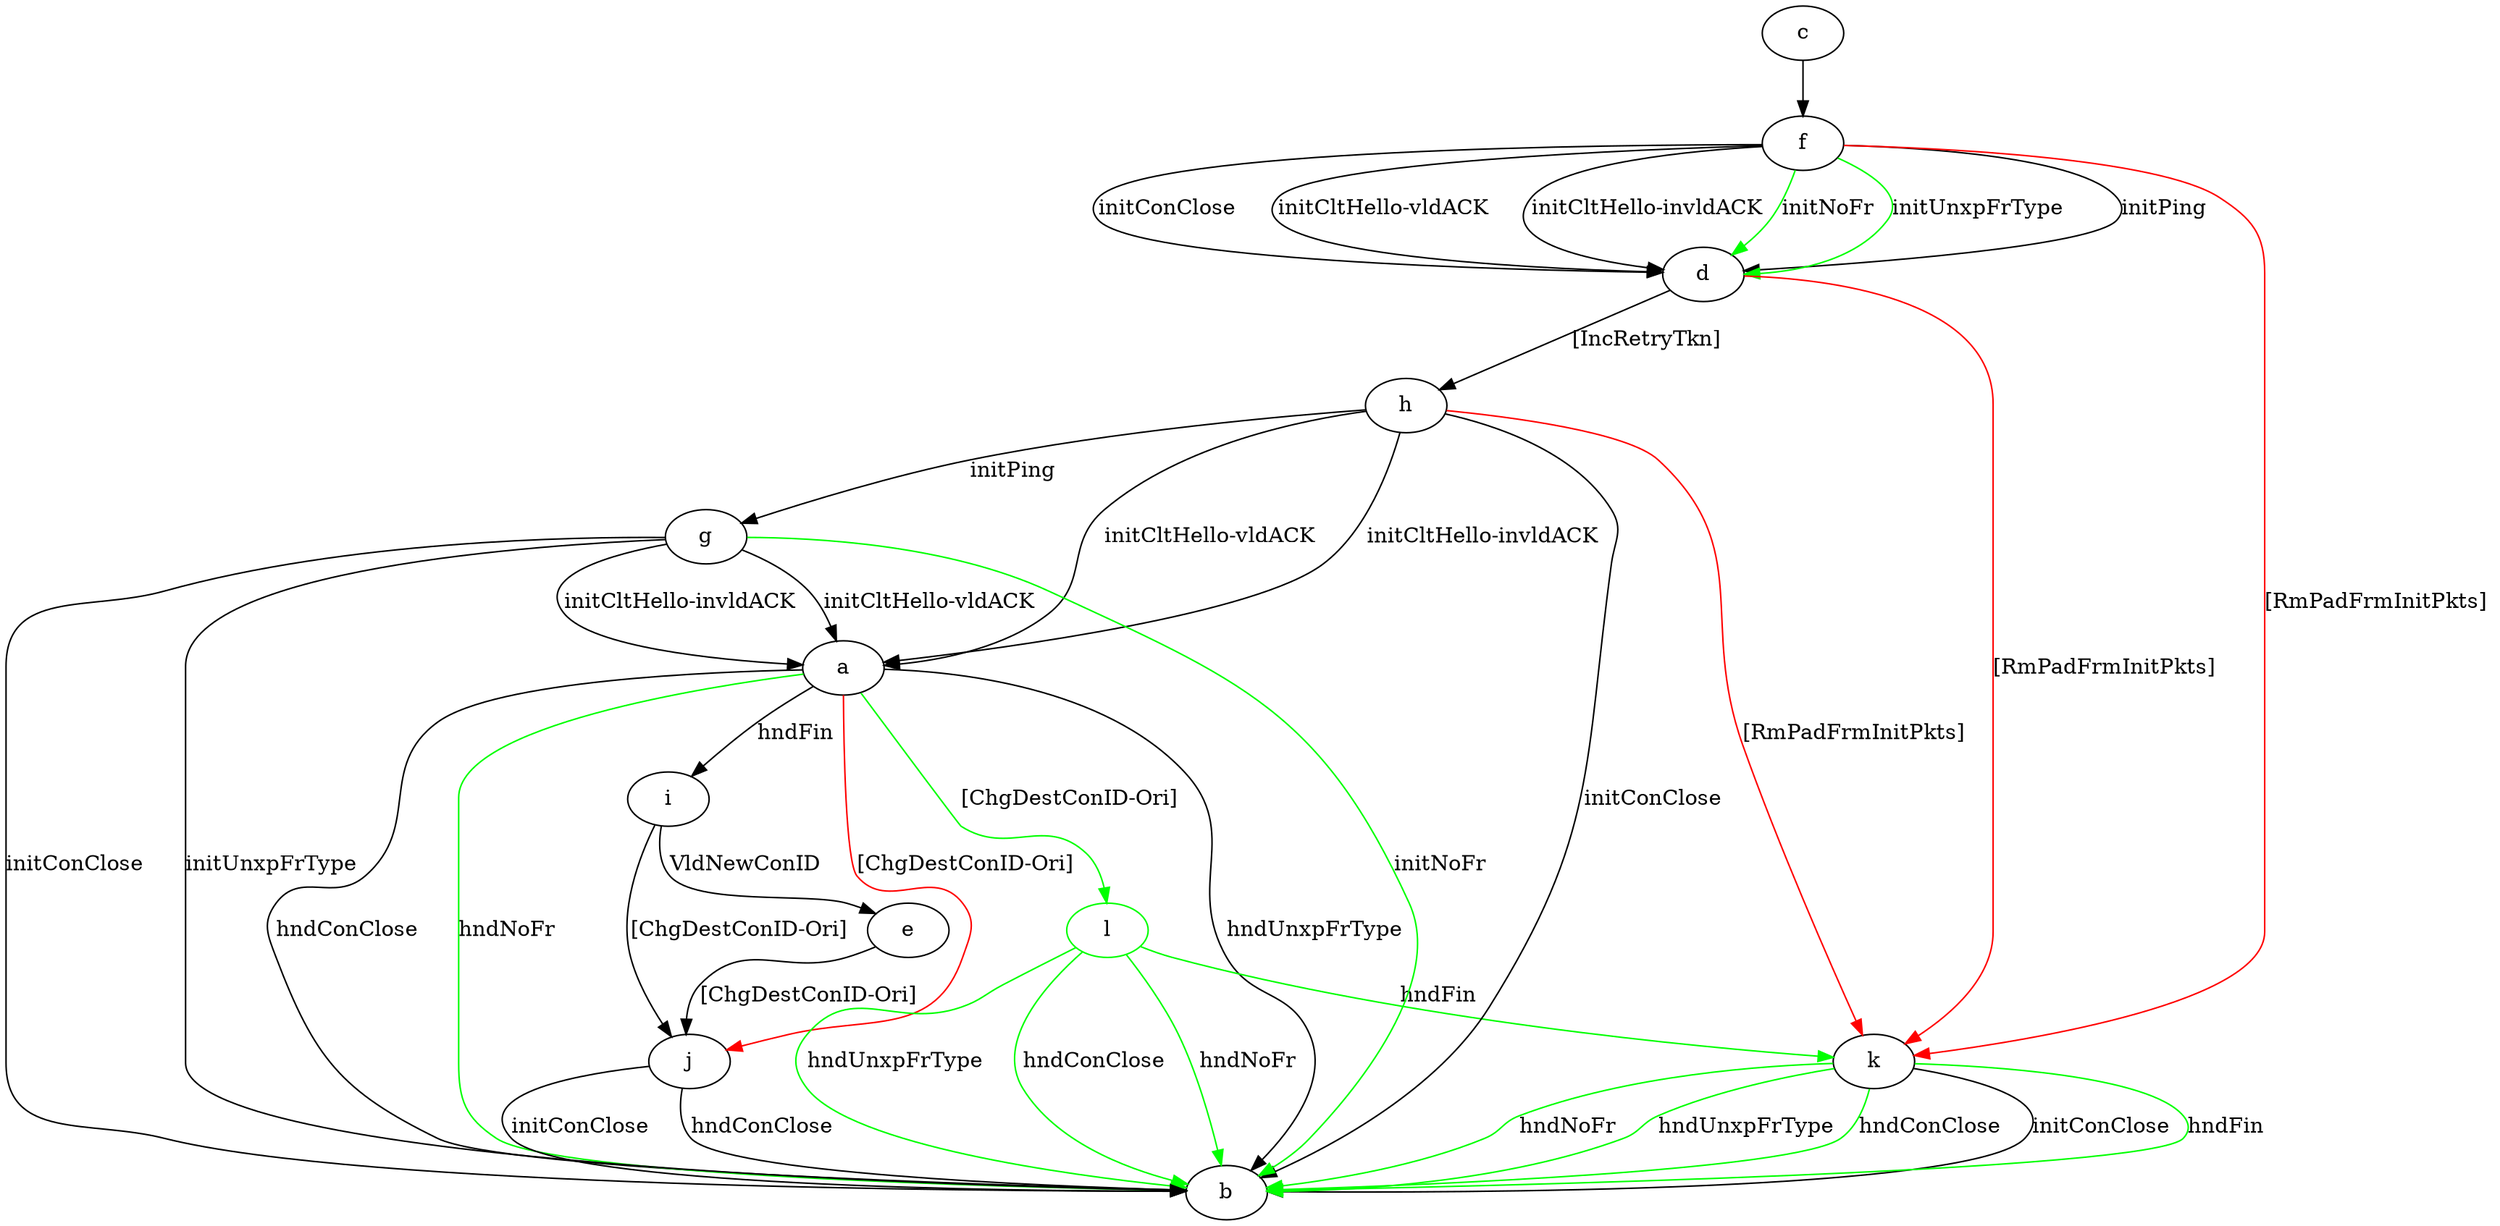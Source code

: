 digraph "" {
	a -> b	[key=0,
		label="hndUnxpFrType "];
	a -> b	[key=1,
		label="hndConClose "];
	a -> b	[key=2,
		color=green,
		label="hndNoFr "];
	a -> i	[key=0,
		label="hndFin "];
	a -> j	[key=0,
		color=red,
		label="[ChgDestConID-Ori] "];
	l	[color=green];
	a -> l	[key=0,
		color=green,
		label="[ChgDestConID-Ori] "];
	c -> f	[key=0];
	d -> h	[key=0,
		label="[IncRetryTkn] "];
	d -> k	[key=0,
		color=red,
		label="[RmPadFrmInitPkts] "];
	e -> j	[key=0,
		label="[ChgDestConID-Ori] "];
	f -> d	[key=0,
		label="initPing "];
	f -> d	[key=1,
		label="initConClose "];
	f -> d	[key=2,
		label="initCltHello-vldACK "];
	f -> d	[key=3,
		label="initCltHello-invldACK "];
	f -> d	[key=4,
		color=green,
		label="initNoFr "];
	f -> d	[key=5,
		color=green,
		label="initUnxpFrType "];
	f -> k	[key=0,
		color=red,
		label="[RmPadFrmInitPkts] "];
	g -> a	[key=0,
		label="initCltHello-vldACK "];
	g -> a	[key=1,
		label="initCltHello-invldACK "];
	g -> b	[key=0,
		label="initConClose "];
	g -> b	[key=1,
		label="initUnxpFrType "];
	g -> b	[key=2,
		color=green,
		label="initNoFr "];
	h -> a	[key=0,
		label="initCltHello-vldACK "];
	h -> a	[key=1,
		label="initCltHello-invldACK "];
	h -> b	[key=0,
		label="initConClose "];
	h -> g	[key=0,
		label="initPing "];
	h -> k	[key=0,
		color=red,
		label="[RmPadFrmInitPkts] "];
	i -> e	[key=0,
		label="VldNewConID "];
	i -> j	[key=0,
		label="[ChgDestConID-Ori] "];
	j -> b	[key=0,
		label="initConClose "];
	j -> b	[key=1,
		label="hndConClose "];
	k -> b	[key=0,
		label="initConClose "];
	k -> b	[key=1,
		color=green,
		label="hndFin "];
	k -> b	[key=2,
		color=green,
		label="hndNoFr "];
	k -> b	[key=3,
		color=green,
		label="hndUnxpFrType "];
	k -> b	[key=4,
		color=green,
		label="hndConClose "];
	l -> b	[key=0,
		color=green,
		label="hndNoFr "];
	l -> b	[key=1,
		color=green,
		label="hndUnxpFrType "];
	l -> b	[key=2,
		color=green,
		label="hndConClose "];
	l -> k	[key=0,
		color=green,
		label="hndFin "];
}
